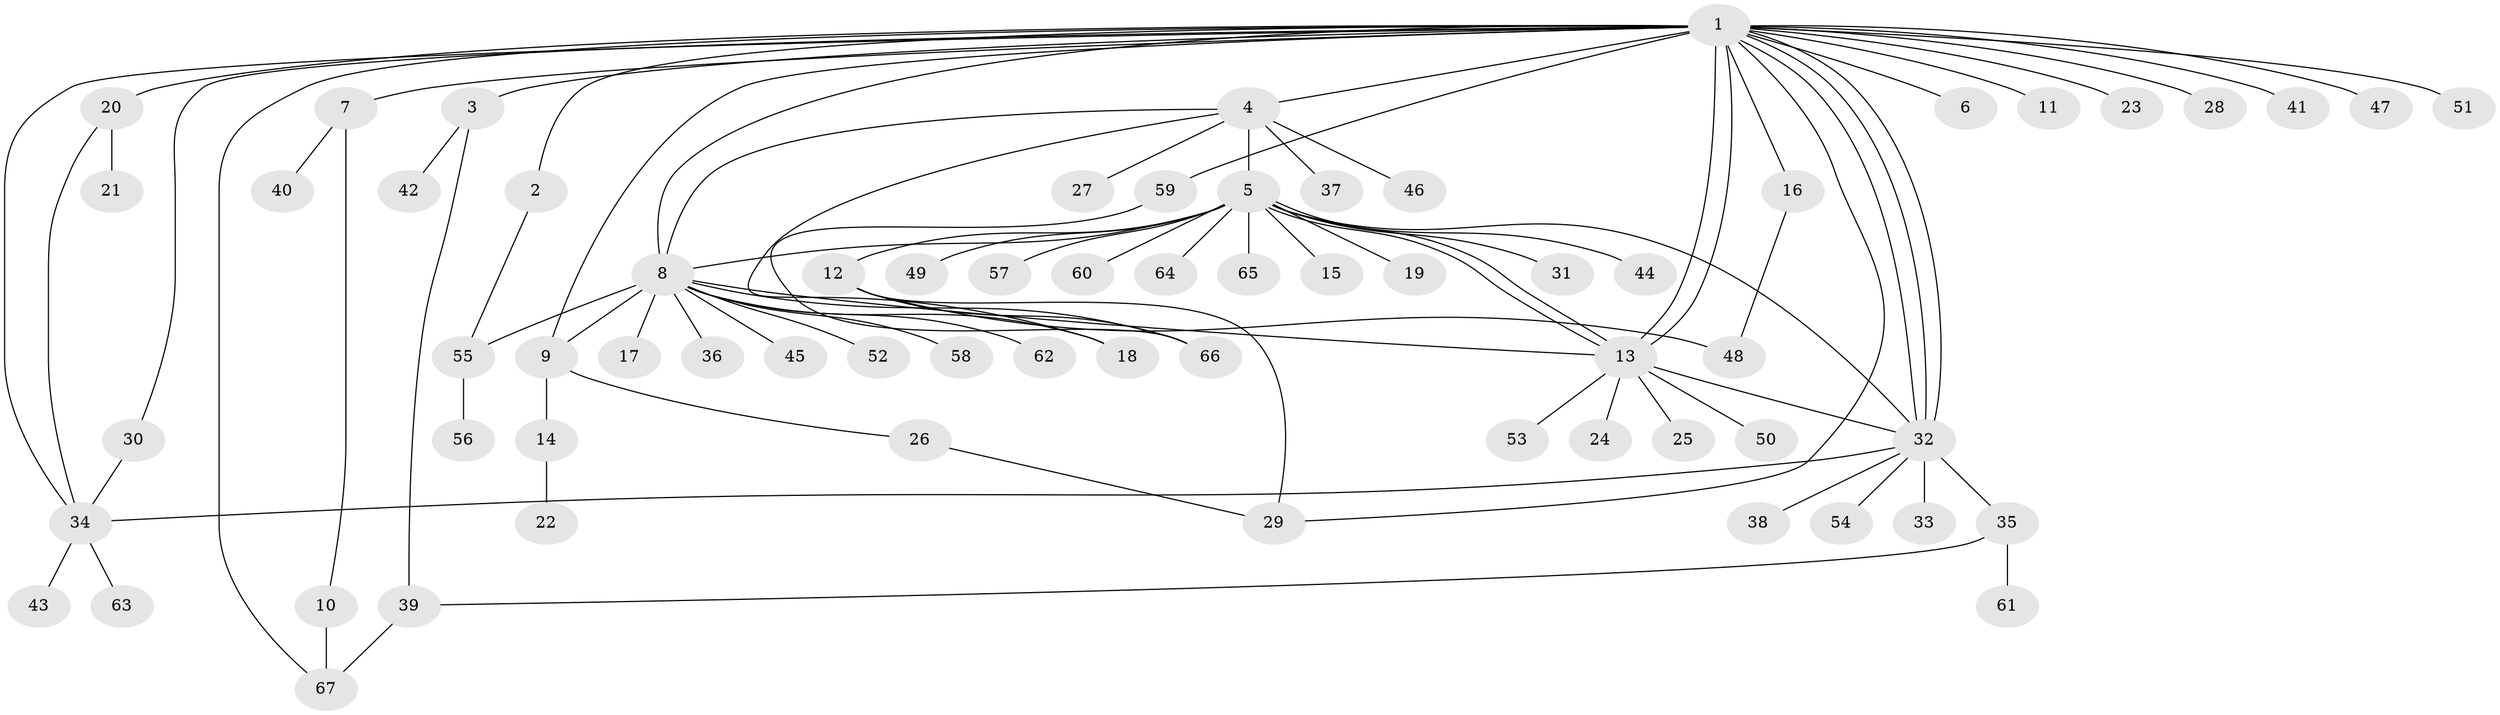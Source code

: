 // coarse degree distribution, {1: 0.5882352941176471, 4: 0.058823529411764705, 12: 0.029411764705882353, 6: 0.058823529411764705, 16: 0.029411764705882353, 2: 0.11764705882352941, 3: 0.08823529411764706, 11: 0.029411764705882353}
// Generated by graph-tools (version 1.1) at 2025/45/03/06/25 01:45:10]
// undirected, 67 vertices, 90 edges
graph export_dot {
graph [start="1"]
  node [color=gray90,style=filled];
  1;
  2;
  3;
  4;
  5;
  6;
  7;
  8;
  9;
  10;
  11;
  12;
  13;
  14;
  15;
  16;
  17;
  18;
  19;
  20;
  21;
  22;
  23;
  24;
  25;
  26;
  27;
  28;
  29;
  30;
  31;
  32;
  33;
  34;
  35;
  36;
  37;
  38;
  39;
  40;
  41;
  42;
  43;
  44;
  45;
  46;
  47;
  48;
  49;
  50;
  51;
  52;
  53;
  54;
  55;
  56;
  57;
  58;
  59;
  60;
  61;
  62;
  63;
  64;
  65;
  66;
  67;
  1 -- 2;
  1 -- 3;
  1 -- 4;
  1 -- 6;
  1 -- 7;
  1 -- 8;
  1 -- 9;
  1 -- 11;
  1 -- 13;
  1 -- 13;
  1 -- 16;
  1 -- 20;
  1 -- 23;
  1 -- 28;
  1 -- 29;
  1 -- 30;
  1 -- 32;
  1 -- 32;
  1 -- 32;
  1 -- 34;
  1 -- 41;
  1 -- 47;
  1 -- 51;
  1 -- 59;
  1 -- 67;
  2 -- 55;
  3 -- 39;
  3 -- 42;
  4 -- 5;
  4 -- 8;
  4 -- 18;
  4 -- 27;
  4 -- 37;
  4 -- 46;
  5 -- 8;
  5 -- 12;
  5 -- 13;
  5 -- 13;
  5 -- 15;
  5 -- 19;
  5 -- 31;
  5 -- 32;
  5 -- 44;
  5 -- 49;
  5 -- 57;
  5 -- 60;
  5 -- 64;
  5 -- 65;
  7 -- 10;
  7 -- 40;
  8 -- 9;
  8 -- 13;
  8 -- 17;
  8 -- 18;
  8 -- 36;
  8 -- 45;
  8 -- 52;
  8 -- 55;
  8 -- 58;
  8 -- 62;
  8 -- 66;
  9 -- 14;
  9 -- 26;
  10 -- 67;
  12 -- 29;
  12 -- 48;
  12 -- 66;
  13 -- 24;
  13 -- 25;
  13 -- 32;
  13 -- 50;
  13 -- 53;
  14 -- 22;
  16 -- 48;
  20 -- 21;
  20 -- 34;
  26 -- 29;
  30 -- 34;
  32 -- 33;
  32 -- 34;
  32 -- 35;
  32 -- 38;
  32 -- 54;
  34 -- 43;
  34 -- 63;
  35 -- 39;
  35 -- 61;
  39 -- 67;
  55 -- 56;
  59 -- 66;
}
